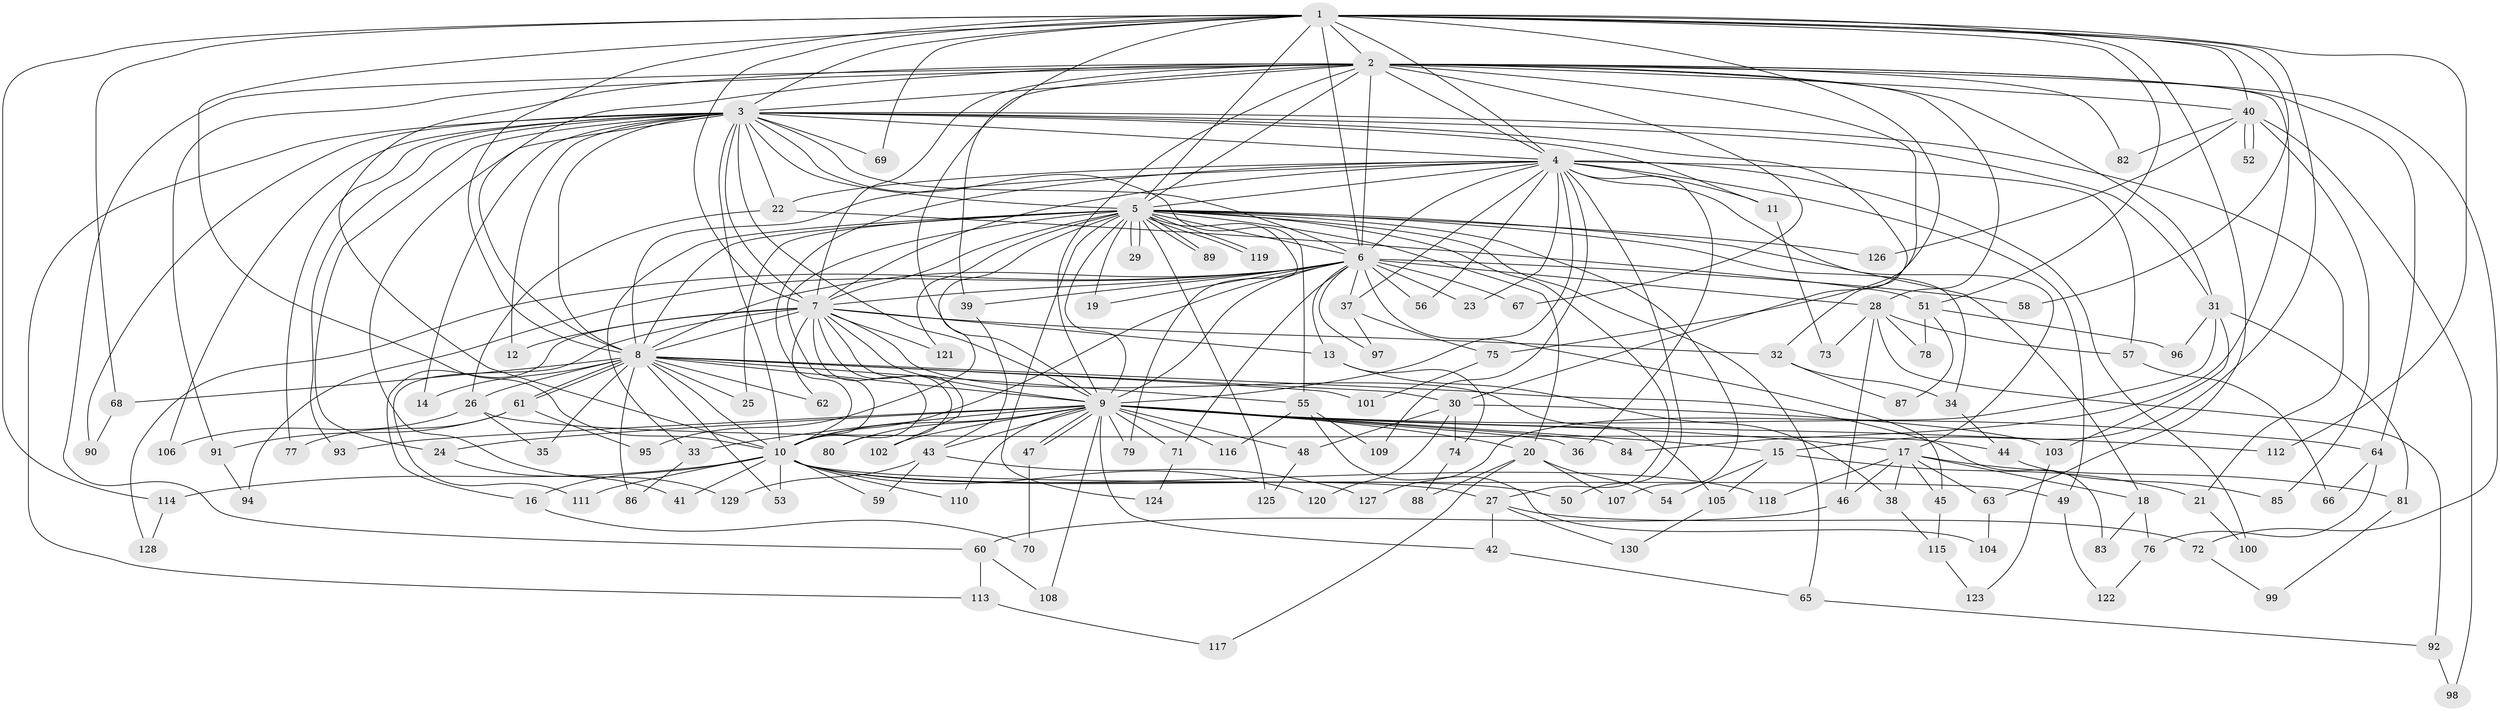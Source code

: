 // Generated by graph-tools (version 1.1) at 2025/14/03/09/25 04:14:19]
// undirected, 130 vertices, 285 edges
graph export_dot {
graph [start="1"]
  node [color=gray90,style=filled];
  1;
  2;
  3;
  4;
  5;
  6;
  7;
  8;
  9;
  10;
  11;
  12;
  13;
  14;
  15;
  16;
  17;
  18;
  19;
  20;
  21;
  22;
  23;
  24;
  25;
  26;
  27;
  28;
  29;
  30;
  31;
  32;
  33;
  34;
  35;
  36;
  37;
  38;
  39;
  40;
  41;
  42;
  43;
  44;
  45;
  46;
  47;
  48;
  49;
  50;
  51;
  52;
  53;
  54;
  55;
  56;
  57;
  58;
  59;
  60;
  61;
  62;
  63;
  64;
  65;
  66;
  67;
  68;
  69;
  70;
  71;
  72;
  73;
  74;
  75;
  76;
  77;
  78;
  79;
  80;
  81;
  82;
  83;
  84;
  85;
  86;
  87;
  88;
  89;
  90;
  91;
  92;
  93;
  94;
  95;
  96;
  97;
  98;
  99;
  100;
  101;
  102;
  103;
  104;
  105;
  106;
  107;
  108;
  109;
  110;
  111;
  112;
  113;
  114;
  115;
  116;
  117;
  118;
  119;
  120;
  121;
  122;
  123;
  124;
  125;
  126;
  127;
  128;
  129;
  130;
  1 -- 2;
  1 -- 3;
  1 -- 4;
  1 -- 5;
  1 -- 6;
  1 -- 7;
  1 -- 8;
  1 -- 9;
  1 -- 10;
  1 -- 15;
  1 -- 40;
  1 -- 51;
  1 -- 58;
  1 -- 63;
  1 -- 68;
  1 -- 69;
  1 -- 75;
  1 -- 112;
  1 -- 114;
  2 -- 3;
  2 -- 4;
  2 -- 5;
  2 -- 6;
  2 -- 7;
  2 -- 8;
  2 -- 9;
  2 -- 10;
  2 -- 28;
  2 -- 30;
  2 -- 31;
  2 -- 39;
  2 -- 40;
  2 -- 60;
  2 -- 64;
  2 -- 67;
  2 -- 72;
  2 -- 82;
  2 -- 84;
  2 -- 91;
  3 -- 4;
  3 -- 5;
  3 -- 6;
  3 -- 7;
  3 -- 8;
  3 -- 9;
  3 -- 10;
  3 -- 11;
  3 -- 12;
  3 -- 14;
  3 -- 21;
  3 -- 22;
  3 -- 24;
  3 -- 31;
  3 -- 32;
  3 -- 55;
  3 -- 69;
  3 -- 77;
  3 -- 90;
  3 -- 93;
  3 -- 106;
  3 -- 113;
  3 -- 129;
  4 -- 5;
  4 -- 6;
  4 -- 7;
  4 -- 8;
  4 -- 9;
  4 -- 10;
  4 -- 11;
  4 -- 17;
  4 -- 22;
  4 -- 23;
  4 -- 36;
  4 -- 37;
  4 -- 49;
  4 -- 50;
  4 -- 56;
  4 -- 57;
  4 -- 100;
  4 -- 109;
  5 -- 6;
  5 -- 7;
  5 -- 8;
  5 -- 9;
  5 -- 10;
  5 -- 18;
  5 -- 19;
  5 -- 20;
  5 -- 25;
  5 -- 27;
  5 -- 29;
  5 -- 29;
  5 -- 33;
  5 -- 34;
  5 -- 65;
  5 -- 79;
  5 -- 89;
  5 -- 89;
  5 -- 95;
  5 -- 107;
  5 -- 119;
  5 -- 119;
  5 -- 121;
  5 -- 124;
  5 -- 125;
  5 -- 126;
  6 -- 7;
  6 -- 8;
  6 -- 9;
  6 -- 10;
  6 -- 13;
  6 -- 19;
  6 -- 23;
  6 -- 28;
  6 -- 37;
  6 -- 39;
  6 -- 45;
  6 -- 56;
  6 -- 58;
  6 -- 67;
  6 -- 71;
  6 -- 94;
  6 -- 97;
  6 -- 128;
  7 -- 8;
  7 -- 9;
  7 -- 10;
  7 -- 12;
  7 -- 13;
  7 -- 16;
  7 -- 32;
  7 -- 62;
  7 -- 80;
  7 -- 102;
  7 -- 105;
  7 -- 111;
  7 -- 121;
  8 -- 9;
  8 -- 10;
  8 -- 14;
  8 -- 25;
  8 -- 26;
  8 -- 30;
  8 -- 35;
  8 -- 53;
  8 -- 55;
  8 -- 61;
  8 -- 61;
  8 -- 62;
  8 -- 68;
  8 -- 83;
  8 -- 86;
  8 -- 101;
  9 -- 10;
  9 -- 15;
  9 -- 17;
  9 -- 20;
  9 -- 24;
  9 -- 33;
  9 -- 36;
  9 -- 42;
  9 -- 43;
  9 -- 47;
  9 -- 47;
  9 -- 48;
  9 -- 64;
  9 -- 71;
  9 -- 79;
  9 -- 80;
  9 -- 84;
  9 -- 93;
  9 -- 102;
  9 -- 108;
  9 -- 110;
  9 -- 112;
  9 -- 116;
  10 -- 16;
  10 -- 27;
  10 -- 41;
  10 -- 49;
  10 -- 50;
  10 -- 53;
  10 -- 59;
  10 -- 110;
  10 -- 111;
  10 -- 114;
  10 -- 118;
  10 -- 120;
  11 -- 73;
  13 -- 38;
  13 -- 74;
  15 -- 21;
  15 -- 54;
  15 -- 105;
  16 -- 70;
  17 -- 18;
  17 -- 38;
  17 -- 45;
  17 -- 46;
  17 -- 63;
  17 -- 81;
  17 -- 118;
  18 -- 76;
  18 -- 83;
  20 -- 54;
  20 -- 88;
  20 -- 107;
  20 -- 117;
  21 -- 100;
  22 -- 26;
  22 -- 51;
  24 -- 41;
  26 -- 35;
  26 -- 44;
  26 -- 106;
  27 -- 42;
  27 -- 72;
  27 -- 130;
  28 -- 46;
  28 -- 57;
  28 -- 73;
  28 -- 78;
  28 -- 92;
  30 -- 48;
  30 -- 74;
  30 -- 103;
  30 -- 120;
  31 -- 81;
  31 -- 96;
  31 -- 103;
  31 -- 127;
  32 -- 34;
  32 -- 87;
  33 -- 86;
  34 -- 44;
  37 -- 75;
  37 -- 97;
  38 -- 115;
  39 -- 43;
  40 -- 52;
  40 -- 52;
  40 -- 82;
  40 -- 85;
  40 -- 98;
  40 -- 126;
  42 -- 65;
  43 -- 59;
  43 -- 127;
  43 -- 129;
  44 -- 85;
  45 -- 115;
  46 -- 60;
  47 -- 70;
  48 -- 125;
  49 -- 122;
  51 -- 78;
  51 -- 87;
  51 -- 96;
  55 -- 104;
  55 -- 109;
  55 -- 116;
  57 -- 66;
  60 -- 108;
  60 -- 113;
  61 -- 77;
  61 -- 91;
  61 -- 95;
  63 -- 104;
  64 -- 66;
  64 -- 76;
  65 -- 92;
  68 -- 90;
  71 -- 124;
  72 -- 99;
  74 -- 88;
  75 -- 101;
  76 -- 122;
  81 -- 99;
  91 -- 94;
  92 -- 98;
  103 -- 123;
  105 -- 130;
  113 -- 117;
  114 -- 128;
  115 -- 123;
}
